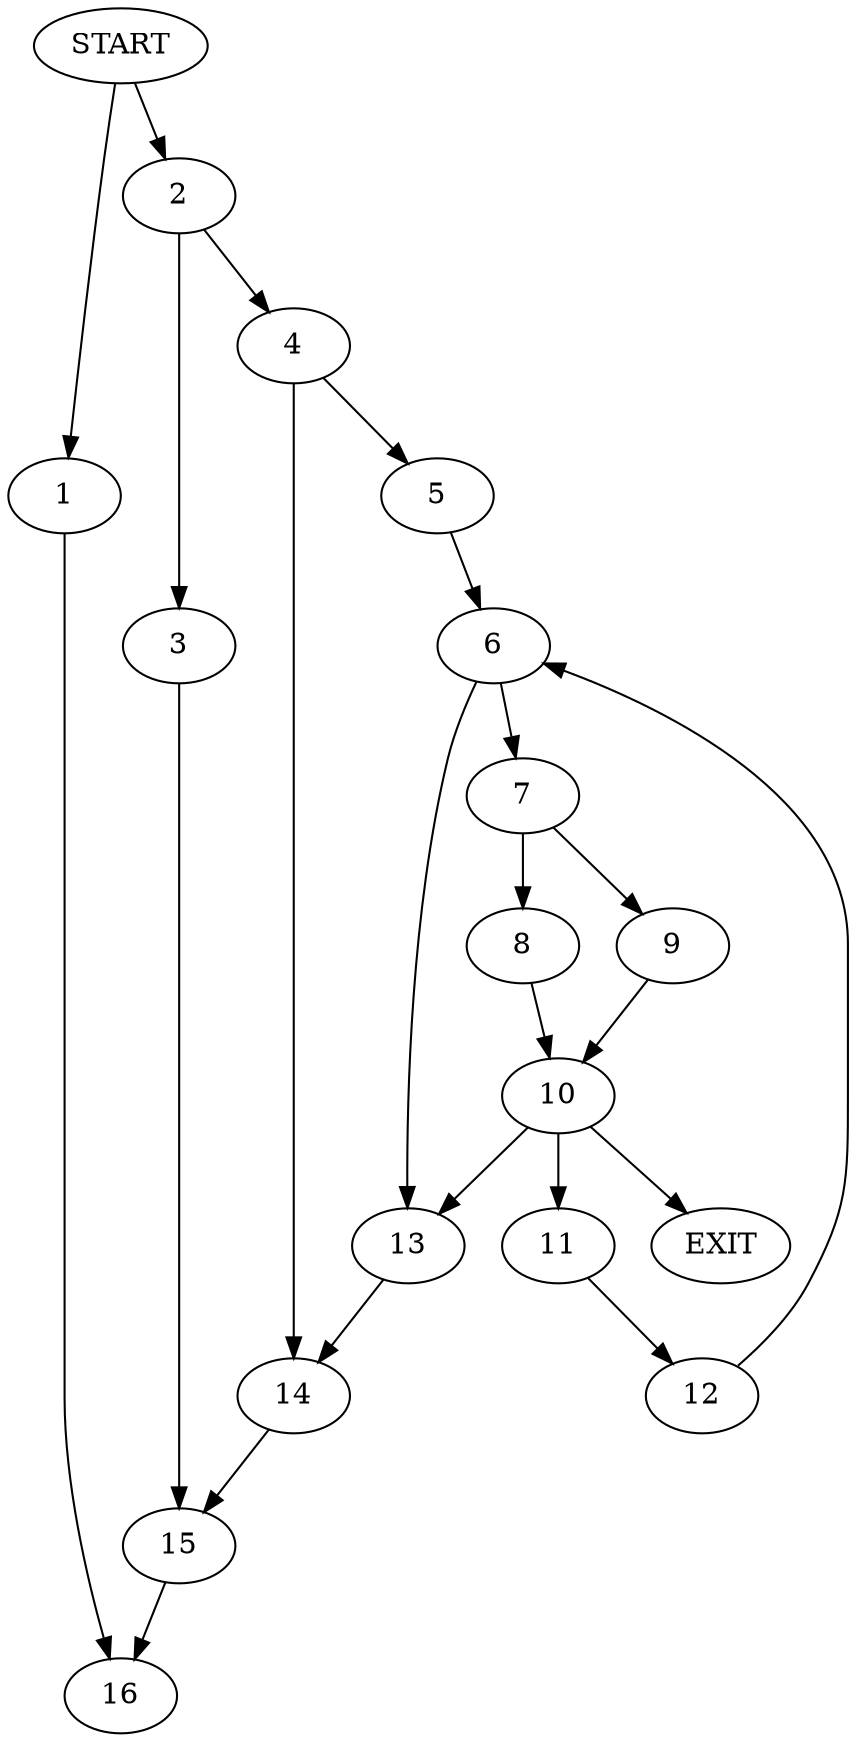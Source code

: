 digraph { 
0 [label="START"];
1;
2;
3;
4;
5;
6;
7;
8;
9;
10;
11;
12;
13;
14;
15;
16;
17[label="EXIT"];
0 -> 1;
0 -> 2;
1 -> 16;
2 -> 3;
2 -> 4;
3 -> 15;
4 -> 5;
4 -> 14;
5 -> 6;
6 -> 7;
6 -> 13;
7 -> 8;
7 -> 9;
8 -> 10;
9 -> 10;
10 -> 17;
10 -> 11;
10:s2 -> 13;
11 -> 12;
12 -> 6;
13 -> 14;
14 -> 15;
15 -> 16;
}